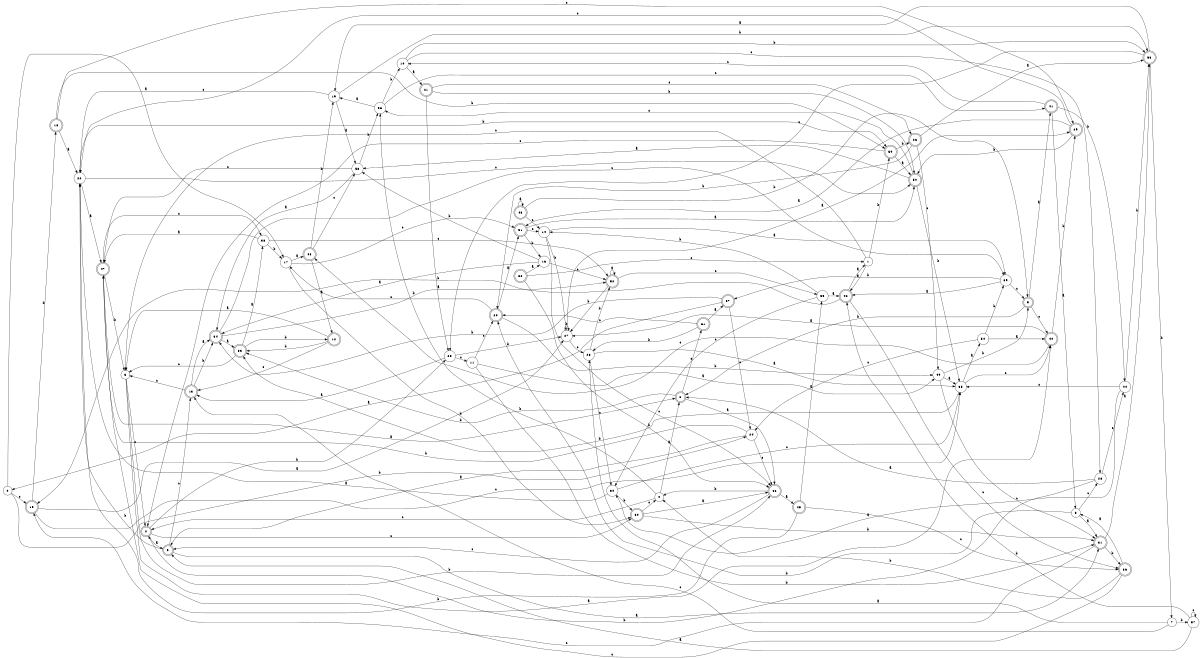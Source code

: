 digraph n50_9 {
__start0 [label="" shape="none"];

rankdir=LR;
size="8,5";

s0 [style="filled", color="black", fillcolor="white" shape="circle", label="0"];
s1 [style="filled", color="black", fillcolor="white" shape="circle", label="1"];
s2 [style="rounded,filled", color="black", fillcolor="white" shape="doublecircle", label="2"];
s3 [style="filled", color="black", fillcolor="white" shape="circle", label="3"];
s4 [style="filled", color="black", fillcolor="white" shape="circle", label="4"];
s5 [style="rounded,filled", color="black", fillcolor="white" shape="doublecircle", label="5"];
s6 [style="rounded,filled", color="black", fillcolor="white" shape="doublecircle", label="6"];
s7 [style="filled", color="black", fillcolor="white" shape="circle", label="7"];
s8 [style="filled", color="black", fillcolor="white" shape="circle", label="8"];
s9 [style="rounded,filled", color="black", fillcolor="white" shape="doublecircle", label="9"];
s10 [style="filled", color="black", fillcolor="white" shape="circle", label="10"];
s11 [style="filled", color="black", fillcolor="white" shape="circle", label="11"];
s12 [style="rounded,filled", color="black", fillcolor="white" shape="doublecircle", label="12"];
s13 [style="rounded,filled", color="black", fillcolor="white" shape="doublecircle", label="13"];
s14 [style="filled", color="black", fillcolor="white" shape="circle", label="14"];
s15 [style="rounded,filled", color="black", fillcolor="white" shape="doublecircle", label="15"];
s16 [style="filled", color="black", fillcolor="white" shape="circle", label="16"];
s17 [style="filled", color="black", fillcolor="white" shape="circle", label="17"];
s18 [style="rounded,filled", color="black", fillcolor="white" shape="doublecircle", label="18"];
s19 [style="filled", color="black", fillcolor="white" shape="circle", label="19"];
s20 [style="rounded,filled", color="black", fillcolor="white" shape="doublecircle", label="20"];
s21 [style="rounded,filled", color="black", fillcolor="white" shape="doublecircle", label="21"];
s22 [style="filled", color="black", fillcolor="white" shape="circle", label="22"];
s23 [style="filled", color="black", fillcolor="white" shape="circle", label="23"];
s24 [style="filled", color="black", fillcolor="white" shape="circle", label="24"];
s25 [style="filled", color="black", fillcolor="white" shape="circle", label="25"];
s26 [style="rounded,filled", color="black", fillcolor="white" shape="doublecircle", label="26"];
s27 [style="filled", color="black", fillcolor="white" shape="circle", label="27"];
s28 [style="filled", color="black", fillcolor="white" shape="circle", label="28"];
s29 [style="rounded,filled", color="black", fillcolor="white" shape="doublecircle", label="29"];
s30 [style="filled", color="black", fillcolor="white" shape="circle", label="30"];
s31 [style="rounded,filled", color="black", fillcolor="white" shape="doublecircle", label="31"];
s32 [style="rounded,filled", color="black", fillcolor="white" shape="doublecircle", label="32"];
s33 [style="rounded,filled", color="black", fillcolor="white" shape="doublecircle", label="33"];
s34 [style="rounded,filled", color="black", fillcolor="white" shape="doublecircle", label="34"];
s35 [style="filled", color="black", fillcolor="white" shape="circle", label="35"];
s36 [style="rounded,filled", color="black", fillcolor="white" shape="doublecircle", label="36"];
s37 [style="rounded,filled", color="black", fillcolor="white" shape="doublecircle", label="37"];
s38 [style="filled", color="black", fillcolor="white" shape="circle", label="38"];
s39 [style="filled", color="black", fillcolor="white" shape="circle", label="39"];
s40 [style="rounded,filled", color="black", fillcolor="white" shape="doublecircle", label="40"];
s41 [style="rounded,filled", color="black", fillcolor="white" shape="doublecircle", label="41"];
s42 [style="rounded,filled", color="black", fillcolor="white" shape="doublecircle", label="42"];
s43 [style="rounded,filled", color="black", fillcolor="white" shape="doublecircle", label="43"];
s44 [style="filled", color="black", fillcolor="white" shape="circle", label="44"];
s45 [style="rounded,filled", color="black", fillcolor="white" shape="doublecircle", label="45"];
s46 [style="rounded,filled", color="black", fillcolor="white" shape="doublecircle", label="46"];
s47 [style="rounded,filled", color="black", fillcolor="white" shape="doublecircle", label="47"];
s48 [style="rounded,filled", color="black", fillcolor="white" shape="doublecircle", label="48"];
s49 [style="filled", color="black", fillcolor="white" shape="circle", label="49"];
s50 [style="rounded,filled", color="black", fillcolor="white" shape="doublecircle", label="50"];
s51 [style="rounded,filled", color="black", fillcolor="white" shape="doublecircle", label="51"];
s52 [style="rounded,filled", color="black", fillcolor="white" shape="doublecircle", label="52"];
s53 [style="rounded,filled", color="black", fillcolor="white" shape="doublecircle", label="53"];
s54 [style="filled", color="black", fillcolor="white" shape="circle", label="54"];
s55 [style="filled", color="black", fillcolor="white" shape="circle", label="55"];
s56 [style="filled", color="black", fillcolor="white" shape="circle", label="56"];
s57 [style="filled", color="black", fillcolor="white" shape="circle", label="57"];
s58 [style="filled", color="black", fillcolor="white" shape="circle", label="58"];
s59 [style="rounded,filled", color="black", fillcolor="white" shape="doublecircle", label="59"];
s60 [style="rounded,filled", color="black", fillcolor="white" shape="doublecircle", label="60"];
s61 [style="rounded,filled", color="black", fillcolor="white" shape="doublecircle", label="61"];
s0 -> s17 [label="a"];
s0 -> s24 [label="b"];
s0 -> s15 [label="c"];
s1 -> s42 [label="a"];
s1 -> s59 [label="b"];
s1 -> s3 [label="c"];
s2 -> s9 [label="a"];
s2 -> s25 [label="b"];
s2 -> s60 [label="c"];
s3 -> s40 [label="a"];
s3 -> s46 [label="b"];
s3 -> s2 [label="c"];
s4 -> s6 [label="a"];
s4 -> s56 [label="b"];
s4 -> s2 [label="c"];
s5 -> s41 [label="a"];
s5 -> s6 [label="b"];
s5 -> s40 [label="c"];
s6 -> s46 [label="a"];
s6 -> s33 [label="b"];
s6 -> s61 [label="c"];
s7 -> s23 [label="a"];
s7 -> s57 [label="b"];
s7 -> s13 [label="c"];
s8 -> s31 [label="a"];
s8 -> s20 [label="b"];
s8 -> s28 [label="c"];
s9 -> s31 [label="a"];
s9 -> s22 [label="b"];
s9 -> s13 [label="c"];
s10 -> s21 [label="a"];
s10 -> s53 [label="b"];
s10 -> s28 [label="c"];
s11 -> s49 [label="a"];
s11 -> s31 [label="b"];
s11 -> s20 [label="c"];
s12 -> s3 [label="a"];
s12 -> s33 [label="b"];
s12 -> s13 [label="c"];
s13 -> s34 [label="a"];
s13 -> s34 [label="b"];
s13 -> s3 [label="c"];
s14 -> s39 [label="a"];
s14 -> s27 [label="b"];
s14 -> s46 [label="c"];
s15 -> s27 [label="a"];
s15 -> s18 [label="b"];
s15 -> s35 [label="c"];
s16 -> s34 [label="a"];
s16 -> s58 [label="b"];
s16 -> s52 [label="c"];
s17 -> s48 [label="a"];
s17 -> s60 [label="b"];
s17 -> s51 [label="c"];
s18 -> s22 [label="a"];
s18 -> s59 [label="b"];
s18 -> s29 [label="c"];
s19 -> s58 [label="a"];
s19 -> s53 [label="b"];
s19 -> s22 [label="c"];
s20 -> s51 [label="a"];
s20 -> s49 [label="b"];
s20 -> s17 [label="c"];
s21 -> s25 [label="a"];
s21 -> s50 [label="b"];
s21 -> s26 [label="c"];
s22 -> s47 [label="a"];
s22 -> s59 [label="b"];
s22 -> s50 [label="c"];
s23 -> s35 [label="a"];
s23 -> s52 [label="b"];
s23 -> s30 [label="c"];
s24 -> s9 [label="a"];
s24 -> s47 [label="b"];
s24 -> s46 [label="c"];
s25 -> s13 [label="a"];
s25 -> s27 [label="b"];
s25 -> s11 [label="c"];
s26 -> s53 [label="a"];
s26 -> s20 [label="b"];
s26 -> s49 [label="c"];
s27 -> s29 [label="a"];
s27 -> s27 [label="b"];
s27 -> s23 [label="c"];
s28 -> s6 [label="a"];
s28 -> s2 [label="b"];
s28 -> s44 [label="c"];
s29 -> s51 [label="a"];
s29 -> s50 [label="b"];
s29 -> s22 [label="c"];
s30 -> s22 [label="a"];
s30 -> s60 [label="b"];
s30 -> s35 [label="c"];
s31 -> s53 [label="a"];
s31 -> s36 [label="b"];
s31 -> s15 [label="c"];
s32 -> s16 [label="a"];
s32 -> s46 [label="b"];
s32 -> s1 [label="c"];
s33 -> s38 [label="a"];
s33 -> s12 [label="b"];
s33 -> s3 [label="c"];
s34 -> s33 [label="a"];
s34 -> s52 [label="b"];
s34 -> s39 [label="c"];
s35 -> s54 [label="a"];
s35 -> s33 [label="b"];
s35 -> s40 [label="c"];
s36 -> s8 [label="a"];
s36 -> s4 [label="b"];
s36 -> s47 [label="c"];
s37 -> s0 [label="a"];
s37 -> s34 [label="b"];
s37 -> s24 [label="c"];
s38 -> s47 [label="a"];
s38 -> s17 [label="b"];
s38 -> s52 [label="c"];
s39 -> s42 [label="a"];
s39 -> s37 [label="b"];
s39 -> s5 [label="c"];
s40 -> s27 [label="a"];
s40 -> s29 [label="b"];
s40 -> s48 [label="c"];
s41 -> s8 [label="a"];
s41 -> s44 [label="b"];
s41 -> s10 [label="c"];
s42 -> s1 [label="a"];
s42 -> s15 [label="b"];
s42 -> s36 [label="c"];
s43 -> s43 [label="a"];
s43 -> s5 [label="b"];
s43 -> s14 [label="c"];
s44 -> s30 [label="a"];
s44 -> s53 [label="b"];
s44 -> s35 [label="c"];
s45 -> s55 [label="a"];
s45 -> s22 [label="b"];
s45 -> s36 [label="c"];
s46 -> s45 [label="a"];
s46 -> s4 [label="b"];
s46 -> s9 [label="c"];
s47 -> s6 [label="a"];
s47 -> s3 [label="b"];
s47 -> s38 [label="c"];
s48 -> s12 [label="a"];
s48 -> s19 [label="b"];
s48 -> s58 [label="c"];
s49 -> s35 [label="a"];
s49 -> s5 [label="b"];
s49 -> s31 [label="c"];
s50 -> s58 [label="a"];
s50 -> s35 [label="b"];
s50 -> s56 [label="c"];
s51 -> s50 [label="a"];
s51 -> s16 [label="b"];
s51 -> s14 [label="c"];
s52 -> s52 [label="a"];
s52 -> s27 [label="b"];
s52 -> s55 [label="c"];
s53 -> s19 [label="a"];
s53 -> s7 [label="b"];
s53 -> s25 [label="c"];
s54 -> s40 [label="a"];
s54 -> s39 [label="b"];
s54 -> s24 [label="c"];
s55 -> s42 [label="a"];
s55 -> s14 [label="b"];
s55 -> s30 [label="c"];
s56 -> s19 [label="a"];
s56 -> s10 [label="b"];
s56 -> s41 [label="c"];
s57 -> s9 [label="a"];
s57 -> s42 [label="b"];
s57 -> s57 [label="c"];
s58 -> s34 [label="a"];
s58 -> s56 [label="b"];
s58 -> s47 [label="c"];
s59 -> s50 [label="a"];
s59 -> s26 [label="b"];
s59 -> s2 [label="c"];
s60 -> s46 [label="a"];
s60 -> s31 [label="b"];
s60 -> s4 [label="c"];
s61 -> s37 [label="a"];
s61 -> s23 [label="b"];
s61 -> s20 [label="c"];

}